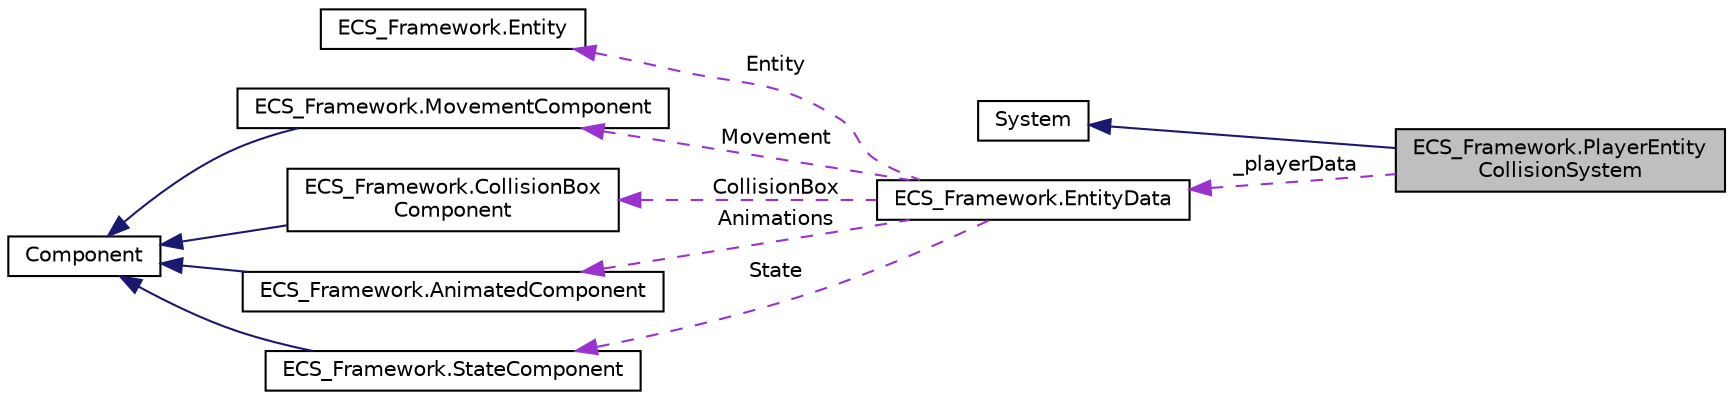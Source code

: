 digraph "ECS_Framework.PlayerEntityCollisionSystem"
{
 // LATEX_PDF_SIZE
  edge [fontname="Helvetica",fontsize="10",labelfontname="Helvetica",labelfontsize="10"];
  node [fontname="Helvetica",fontsize="10",shape=record];
  rankdir="LR";
  Node1 [label="ECS_Framework.PlayerEntity\lCollisionSystem",height=0.2,width=0.4,color="black", fillcolor="grey75", style="filled", fontcolor="black",tooltip="Represents a system that handles collisions between the player entity and other entities."];
  Node2 -> Node1 [dir="back",color="midnightblue",fontsize="10",style="solid",fontname="Helvetica"];
  Node2 [label="System",height=0.2,width=0.4,color="black", fillcolor="white", style="filled",URL="$classECS__Framework_1_1System.html",tooltip="An abstract base class for systems in the game."];
  Node3 -> Node1 [dir="back",color="darkorchid3",fontsize="10",style="dashed",label=" _playerData" ,fontname="Helvetica"];
  Node3 [label="ECS_Framework.EntityData",height=0.2,width=0.4,color="black", fillcolor="white", style="filled",URL="$structECS__Framework_1_1EntityData.html",tooltip="A struct that contains the most commonly used components."];
  Node4 -> Node3 [dir="back",color="darkorchid3",fontsize="10",style="dashed",label=" Entity" ,fontname="Helvetica"];
  Node4 [label="ECS_Framework.Entity",height=0.2,width=0.4,color="black", fillcolor="white", style="filled",URL="$classECS__Framework_1_1Entity.html",tooltip="Represents an entity in the game world. An entity is a collection of components that define its behav..."];
  Node5 -> Node3 [dir="back",color="darkorchid3",fontsize="10",style="dashed",label=" Movement" ,fontname="Helvetica"];
  Node5 [label="ECS_Framework.MovementComponent",height=0.2,width=0.4,color="black", fillcolor="white", style="filled",URL="$classECS__Framework_1_1MovementComponent.html",tooltip="Component that contains data related to the motion of an entity in the game."];
  Node6 -> Node5 [dir="back",color="midnightblue",fontsize="10",style="solid",fontname="Helvetica"];
  Node6 [label="Component",height=0.2,width=0.4,color="black", fillcolor="white", style="filled",URL="$classECS__Framework_1_1Component.html",tooltip="The base class for all components."];
  Node7 -> Node3 [dir="back",color="darkorchid3",fontsize="10",style="dashed",label=" CollisionBox" ,fontname="Helvetica"];
  Node7 [label="ECS_Framework.CollisionBox\lComponent",height=0.2,width=0.4,color="black", fillcolor="white", style="filled",URL="$classECS__Framework_1_1CollisionBoxComponent.html",tooltip="Component that contains data and methods related to collision box of an entity in the game."];
  Node6 -> Node7 [dir="back",color="midnightblue",fontsize="10",style="solid",fontname="Helvetica"];
  Node8 -> Node3 [dir="back",color="darkorchid3",fontsize="10",style="dashed",label=" Animations" ,fontname="Helvetica"];
  Node8 [label="ECS_Framework.AnimatedComponent",height=0.2,width=0.4,color="black", fillcolor="white", style="filled",URL="$classECS__Framework_1_1AnimatedComponent.html",tooltip="Component responsible for managing entity animations."];
  Node6 -> Node8 [dir="back",color="midnightblue",fontsize="10",style="solid",fontname="Helvetica"];
  Node9 -> Node3 [dir="back",color="darkorchid3",fontsize="10",style="dashed",label=" State" ,fontname="Helvetica"];
  Node9 [label="ECS_Framework.StateComponent",height=0.2,width=0.4,color="black", fillcolor="white", style="filled",URL="$classECS__Framework_1_1StateComponent.html",tooltip="Component that stores the current state and super state of an object, as well as its state ID,..."];
  Node6 -> Node9 [dir="back",color="midnightblue",fontsize="10",style="solid",fontname="Helvetica"];
}
